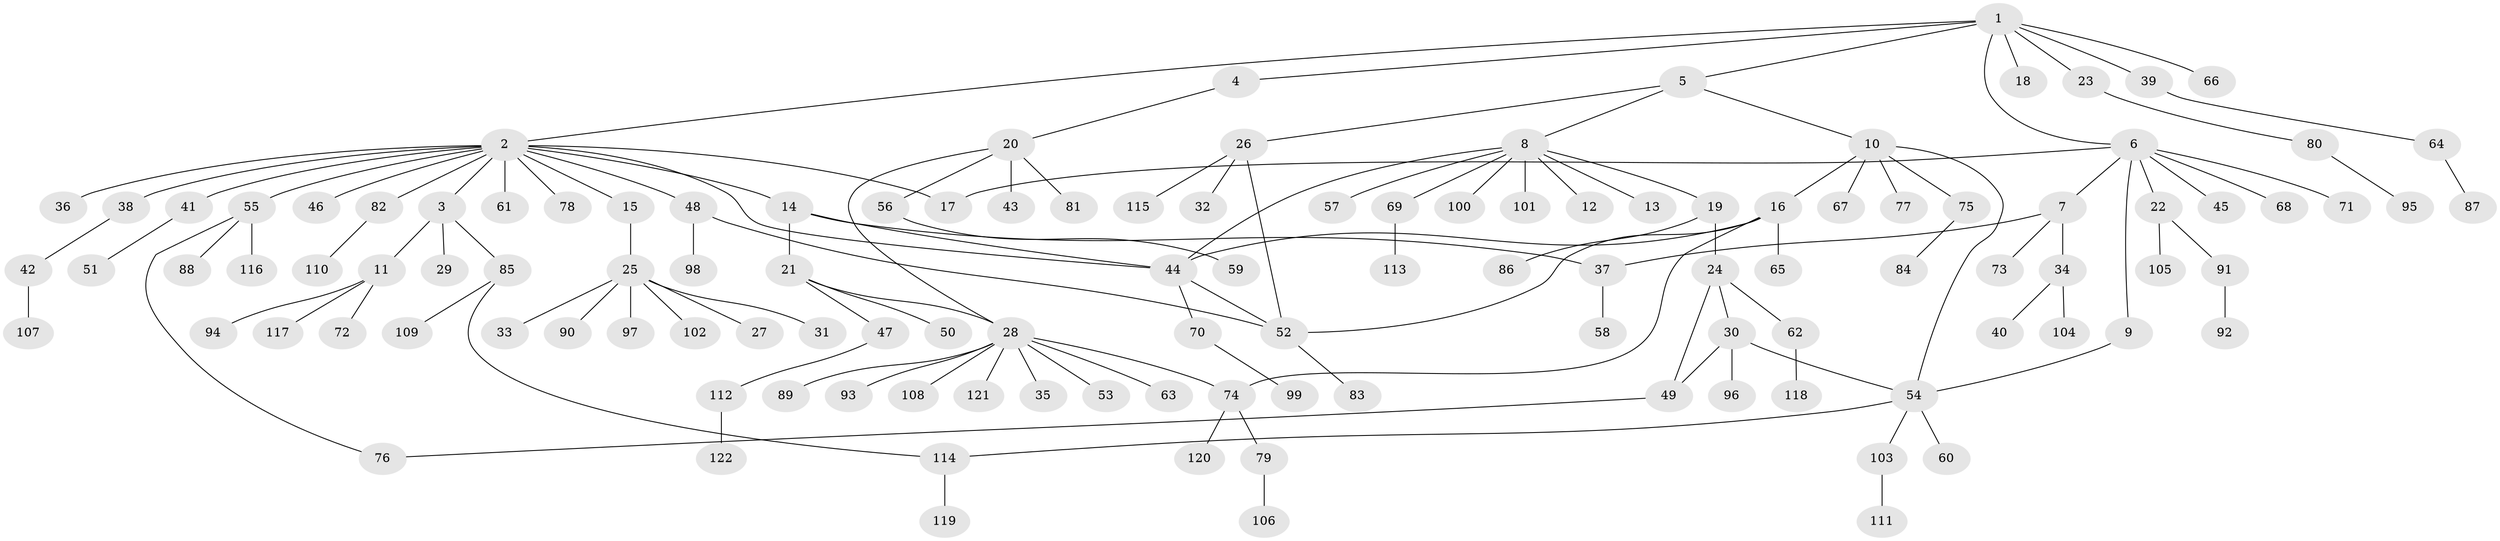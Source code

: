 // Generated by graph-tools (version 1.1) at 2025/35/03/09/25 02:35:28]
// undirected, 122 vertices, 136 edges
graph export_dot {
graph [start="1"]
  node [color=gray90,style=filled];
  1;
  2;
  3;
  4;
  5;
  6;
  7;
  8;
  9;
  10;
  11;
  12;
  13;
  14;
  15;
  16;
  17;
  18;
  19;
  20;
  21;
  22;
  23;
  24;
  25;
  26;
  27;
  28;
  29;
  30;
  31;
  32;
  33;
  34;
  35;
  36;
  37;
  38;
  39;
  40;
  41;
  42;
  43;
  44;
  45;
  46;
  47;
  48;
  49;
  50;
  51;
  52;
  53;
  54;
  55;
  56;
  57;
  58;
  59;
  60;
  61;
  62;
  63;
  64;
  65;
  66;
  67;
  68;
  69;
  70;
  71;
  72;
  73;
  74;
  75;
  76;
  77;
  78;
  79;
  80;
  81;
  82;
  83;
  84;
  85;
  86;
  87;
  88;
  89;
  90;
  91;
  92;
  93;
  94;
  95;
  96;
  97;
  98;
  99;
  100;
  101;
  102;
  103;
  104;
  105;
  106;
  107;
  108;
  109;
  110;
  111;
  112;
  113;
  114;
  115;
  116;
  117;
  118;
  119;
  120;
  121;
  122;
  1 -- 2;
  1 -- 4;
  1 -- 5;
  1 -- 6;
  1 -- 18;
  1 -- 23;
  1 -- 39;
  1 -- 66;
  2 -- 3;
  2 -- 14;
  2 -- 15;
  2 -- 17;
  2 -- 36;
  2 -- 38;
  2 -- 41;
  2 -- 44;
  2 -- 46;
  2 -- 48;
  2 -- 55;
  2 -- 61;
  2 -- 78;
  2 -- 82;
  3 -- 11;
  3 -- 29;
  3 -- 85;
  4 -- 20;
  5 -- 8;
  5 -- 10;
  5 -- 26;
  6 -- 7;
  6 -- 9;
  6 -- 17;
  6 -- 22;
  6 -- 45;
  6 -- 68;
  6 -- 71;
  7 -- 34;
  7 -- 37;
  7 -- 73;
  8 -- 12;
  8 -- 13;
  8 -- 19;
  8 -- 44;
  8 -- 57;
  8 -- 69;
  8 -- 100;
  8 -- 101;
  9 -- 54;
  10 -- 16;
  10 -- 54;
  10 -- 67;
  10 -- 75;
  10 -- 77;
  11 -- 72;
  11 -- 94;
  11 -- 117;
  14 -- 21;
  14 -- 37;
  14 -- 44;
  15 -- 25;
  16 -- 44;
  16 -- 52;
  16 -- 65;
  16 -- 74;
  19 -- 24;
  19 -- 86;
  20 -- 28;
  20 -- 43;
  20 -- 56;
  20 -- 81;
  21 -- 28;
  21 -- 47;
  21 -- 50;
  22 -- 91;
  22 -- 105;
  23 -- 80;
  24 -- 30;
  24 -- 49;
  24 -- 62;
  25 -- 27;
  25 -- 31;
  25 -- 33;
  25 -- 90;
  25 -- 97;
  25 -- 102;
  26 -- 32;
  26 -- 52;
  26 -- 115;
  28 -- 35;
  28 -- 53;
  28 -- 63;
  28 -- 74;
  28 -- 89;
  28 -- 93;
  28 -- 108;
  28 -- 121;
  30 -- 49;
  30 -- 54;
  30 -- 96;
  34 -- 40;
  34 -- 104;
  37 -- 58;
  38 -- 42;
  39 -- 64;
  41 -- 51;
  42 -- 107;
  44 -- 52;
  44 -- 70;
  47 -- 112;
  48 -- 52;
  48 -- 98;
  49 -- 76;
  52 -- 83;
  54 -- 60;
  54 -- 103;
  54 -- 114;
  55 -- 76;
  55 -- 88;
  55 -- 116;
  56 -- 59;
  62 -- 118;
  64 -- 87;
  69 -- 113;
  70 -- 99;
  74 -- 79;
  74 -- 120;
  75 -- 84;
  79 -- 106;
  80 -- 95;
  82 -- 110;
  85 -- 109;
  85 -- 114;
  91 -- 92;
  103 -- 111;
  112 -- 122;
  114 -- 119;
}
